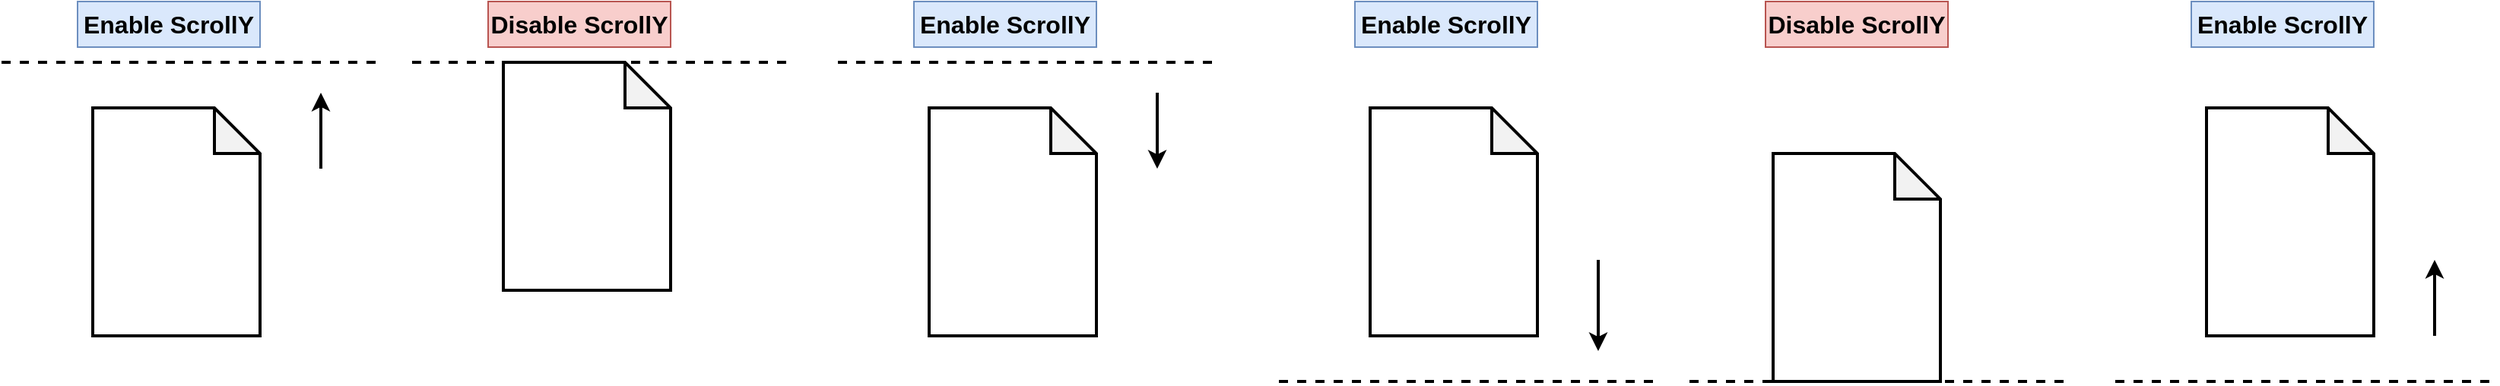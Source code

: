 <mxfile version="20.8.13" type="github">
  <diagram name="第 1 页" id="N_1-ptxAEDVDrPPMZSto">
    <mxGraphModel dx="1908" dy="1138" grid="1" gridSize="10" guides="1" tooltips="1" connect="1" arrows="1" fold="1" page="1" pageScale="1" pageWidth="827" pageHeight="1169" math="0" shadow="0">
      <root>
        <mxCell id="0" />
        <mxCell id="1" parent="0" />
        <mxCell id="ybDDXBpEyTeO50SM8f8p-1" value="" style="shape=note;whiteSpace=wrap;html=1;backgroundOutline=1;darkOpacity=0.05;strokeWidth=2;" vertex="1" parent="1">
          <mxGeometry x="100" y="170" width="110" height="150" as="geometry" />
        </mxCell>
        <mxCell id="ybDDXBpEyTeO50SM8f8p-2" value="" style="endArrow=none;html=1;rounded=0;strokeWidth=2;dashed=1;" edge="1" parent="1">
          <mxGeometry width="50" height="50" relative="1" as="geometry">
            <mxPoint x="40" y="140" as="sourcePoint" />
            <mxPoint x="290" y="140" as="targetPoint" />
          </mxGeometry>
        </mxCell>
        <mxCell id="ybDDXBpEyTeO50SM8f8p-4" value="&lt;span style=&quot;font-size: 16px;&quot;&gt;&lt;b&gt;Enable ScrollY&lt;/b&gt;&lt;/span&gt;" style="text;html=1;strokeColor=#6c8ebf;fillColor=#dae8fc;align=center;verticalAlign=middle;whiteSpace=wrap;rounded=0;" vertex="1" parent="1">
          <mxGeometry x="90" y="100" width="120" height="30" as="geometry" />
        </mxCell>
        <mxCell id="ybDDXBpEyTeO50SM8f8p-5" value="" style="shape=note;whiteSpace=wrap;html=1;backgroundOutline=1;darkOpacity=0.05;strokeWidth=2;" vertex="1" parent="1">
          <mxGeometry x="370" y="140" width="110" height="150" as="geometry" />
        </mxCell>
        <mxCell id="ybDDXBpEyTeO50SM8f8p-6" value="" style="endArrow=none;html=1;rounded=0;strokeWidth=2;dashed=1;" edge="1" parent="1">
          <mxGeometry width="50" height="50" relative="1" as="geometry">
            <mxPoint x="310" y="140" as="sourcePoint" />
            <mxPoint x="560" y="140" as="targetPoint" />
          </mxGeometry>
        </mxCell>
        <mxCell id="ybDDXBpEyTeO50SM8f8p-7" value="&lt;span style=&quot;font-size: 16px;&quot;&gt;&lt;b&gt;Disable ScrollY&lt;/b&gt;&lt;/span&gt;" style="text;html=1;strokeColor=#b85450;fillColor=#f8cecc;align=center;verticalAlign=middle;whiteSpace=wrap;rounded=0;" vertex="1" parent="1">
          <mxGeometry x="360" y="100" width="120" height="30" as="geometry" />
        </mxCell>
        <mxCell id="ybDDXBpEyTeO50SM8f8p-8" value="" style="endArrow=classic;html=1;rounded=0;strokeWidth=2;" edge="1" parent="1">
          <mxGeometry width="50" height="50" relative="1" as="geometry">
            <mxPoint x="250" y="210" as="sourcePoint" />
            <mxPoint x="250" y="160" as="targetPoint" />
          </mxGeometry>
        </mxCell>
        <mxCell id="ybDDXBpEyTeO50SM8f8p-9" value="" style="shape=note;whiteSpace=wrap;html=1;backgroundOutline=1;darkOpacity=0.05;strokeWidth=2;" vertex="1" parent="1">
          <mxGeometry x="650" y="170" width="110" height="150" as="geometry" />
        </mxCell>
        <mxCell id="ybDDXBpEyTeO50SM8f8p-10" value="" style="endArrow=none;html=1;rounded=0;strokeWidth=2;dashed=1;" edge="1" parent="1">
          <mxGeometry width="50" height="50" relative="1" as="geometry">
            <mxPoint x="590" y="140" as="sourcePoint" />
            <mxPoint x="840" y="140" as="targetPoint" />
          </mxGeometry>
        </mxCell>
        <mxCell id="ybDDXBpEyTeO50SM8f8p-11" value="&lt;span style=&quot;font-size: 16px;&quot;&gt;&lt;b&gt;Enable ScrollY&lt;/b&gt;&lt;/span&gt;" style="text;html=1;strokeColor=#6c8ebf;fillColor=#dae8fc;align=center;verticalAlign=middle;whiteSpace=wrap;rounded=0;" vertex="1" parent="1">
          <mxGeometry x="640" y="100" width="120" height="30" as="geometry" />
        </mxCell>
        <mxCell id="ybDDXBpEyTeO50SM8f8p-12" value="" style="endArrow=classic;html=1;rounded=0;strokeWidth=2;" edge="1" parent="1">
          <mxGeometry width="50" height="50" relative="1" as="geometry">
            <mxPoint x="800" y="160" as="sourcePoint" />
            <mxPoint x="800" y="210" as="targetPoint" />
          </mxGeometry>
        </mxCell>
        <mxCell id="ybDDXBpEyTeO50SM8f8p-35" value="" style="shape=note;whiteSpace=wrap;html=1;backgroundOutline=1;darkOpacity=0.05;strokeWidth=2;" vertex="1" parent="1">
          <mxGeometry x="940" y="170" width="110" height="150" as="geometry" />
        </mxCell>
        <mxCell id="ybDDXBpEyTeO50SM8f8p-36" value="" style="endArrow=none;html=1;rounded=0;strokeWidth=2;dashed=1;" edge="1" parent="1">
          <mxGeometry width="50" height="50" relative="1" as="geometry">
            <mxPoint x="880" y="350" as="sourcePoint" />
            <mxPoint x="1130.0" y="350" as="targetPoint" />
          </mxGeometry>
        </mxCell>
        <mxCell id="ybDDXBpEyTeO50SM8f8p-37" value="&lt;span style=&quot;font-size: 16px;&quot;&gt;&lt;b&gt;Enable ScrollY&lt;/b&gt;&lt;/span&gt;" style="text;html=1;strokeColor=#6c8ebf;fillColor=#dae8fc;align=center;verticalAlign=middle;whiteSpace=wrap;rounded=0;" vertex="1" parent="1">
          <mxGeometry x="930" y="100" width="120" height="30" as="geometry" />
        </mxCell>
        <mxCell id="ybDDXBpEyTeO50SM8f8p-38" value="" style="shape=note;whiteSpace=wrap;html=1;backgroundOutline=1;darkOpacity=0.05;strokeWidth=2;" vertex="1" parent="1">
          <mxGeometry x="1205" y="200" width="110" height="150" as="geometry" />
        </mxCell>
        <mxCell id="ybDDXBpEyTeO50SM8f8p-39" value="" style="endArrow=none;html=1;rounded=0;strokeWidth=2;dashed=1;" edge="1" parent="1">
          <mxGeometry width="50" height="50" relative="1" as="geometry">
            <mxPoint x="1150.0" y="350" as="sourcePoint" />
            <mxPoint x="1400" y="350" as="targetPoint" />
          </mxGeometry>
        </mxCell>
        <mxCell id="ybDDXBpEyTeO50SM8f8p-40" value="&lt;span style=&quot;font-size: 16px;&quot;&gt;&lt;b&gt;Disable ScrollY&lt;/b&gt;&lt;/span&gt;" style="text;html=1;strokeColor=#b85450;fillColor=#f8cecc;align=center;verticalAlign=middle;whiteSpace=wrap;rounded=0;" vertex="1" parent="1">
          <mxGeometry x="1200" y="100" width="120" height="30" as="geometry" />
        </mxCell>
        <mxCell id="ybDDXBpEyTeO50SM8f8p-41" value="" style="endArrow=classic;html=1;rounded=0;strokeWidth=2;" edge="1" parent="1">
          <mxGeometry width="50" height="50" relative="1" as="geometry">
            <mxPoint x="1090.0" y="270" as="sourcePoint" />
            <mxPoint x="1090" y="330" as="targetPoint" />
          </mxGeometry>
        </mxCell>
        <mxCell id="ybDDXBpEyTeO50SM8f8p-42" value="" style="shape=note;whiteSpace=wrap;html=1;backgroundOutline=1;darkOpacity=0.05;strokeWidth=2;" vertex="1" parent="1">
          <mxGeometry x="1490" y="170" width="110" height="150" as="geometry" />
        </mxCell>
        <mxCell id="ybDDXBpEyTeO50SM8f8p-43" value="" style="endArrow=none;html=1;rounded=0;strokeWidth=2;dashed=1;" edge="1" parent="1">
          <mxGeometry width="50" height="50" relative="1" as="geometry">
            <mxPoint x="1430" y="350" as="sourcePoint" />
            <mxPoint x="1680" y="350" as="targetPoint" />
          </mxGeometry>
        </mxCell>
        <mxCell id="ybDDXBpEyTeO50SM8f8p-44" value="&lt;span style=&quot;font-size: 16px;&quot;&gt;&lt;b&gt;Enable ScrollY&lt;/b&gt;&lt;/span&gt;" style="text;html=1;strokeColor=#6c8ebf;fillColor=#dae8fc;align=center;verticalAlign=middle;whiteSpace=wrap;rounded=0;" vertex="1" parent="1">
          <mxGeometry x="1480" y="100" width="120" height="30" as="geometry" />
        </mxCell>
        <mxCell id="ybDDXBpEyTeO50SM8f8p-45" value="" style="endArrow=classic;html=1;rounded=0;strokeWidth=2;" edge="1" parent="1">
          <mxGeometry width="50" height="50" relative="1" as="geometry">
            <mxPoint x="1640" y="320" as="sourcePoint" />
            <mxPoint x="1640" y="270" as="targetPoint" />
          </mxGeometry>
        </mxCell>
      </root>
    </mxGraphModel>
  </diagram>
</mxfile>
